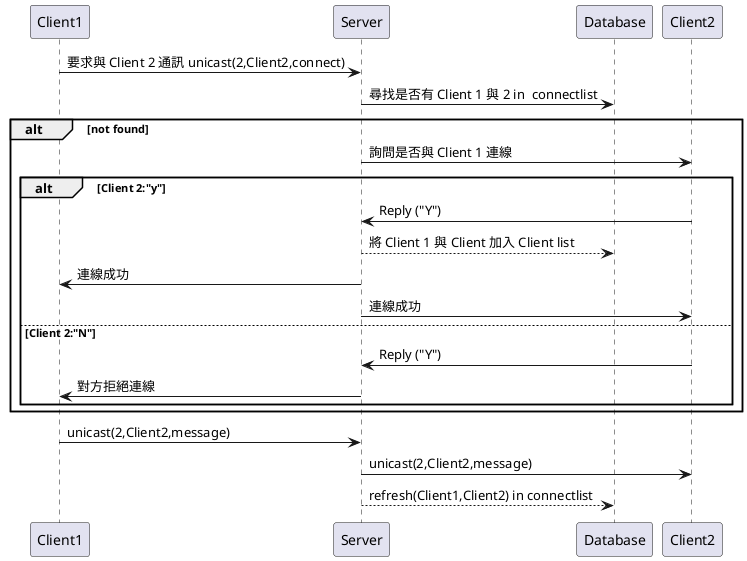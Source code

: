 @startuml




Client1 -> Server: 要求與 Client 2 通訊 unicast(2,Client2,connect)
Server -> Database:尋找是否有 Client 1 與 2 in  connectlist
alt not found

Server->Client2:詢問是否與 Client 1 連線

alt Client 2:"y"
Client2->Server: Reply ("Y")
Server-->Database:將 Client 1 與 Client 加入 Client list
Server->Client1 :連線成功
Server->Client2 :連線成功

else Client 2:"N"
Client2->Server: Reply ("Y")

Server->Client1 :對方拒絕連線

end





end

Client1->Server :unicast(2,Client2,message)
Server->Client2:unicast(2,Client2,message)
Server-->Database: refresh(Client1,Client2) in connectlist
 

@enduml